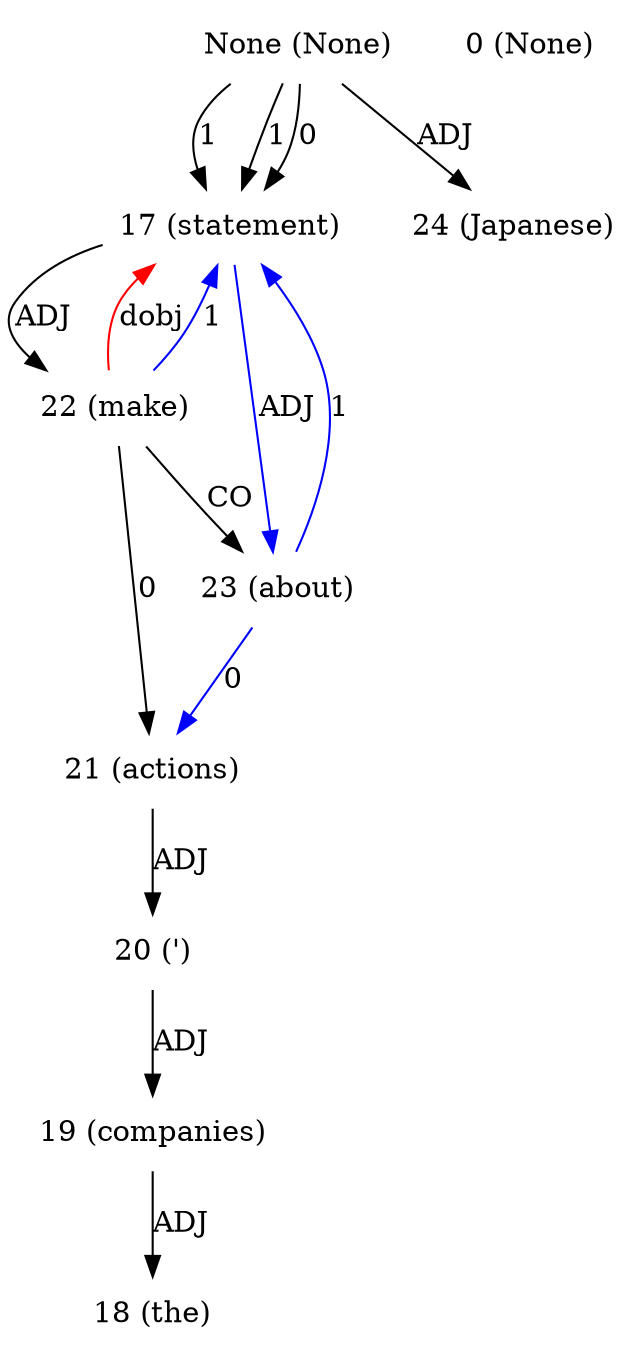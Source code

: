 digraph G{
edge [dir=forward]
node [shape=plaintext]

None [label="None (None)"]
None -> 17 [label="1"]
None [label="None (None)"]
None -> 17 [label="1"]
None [label="None (None)"]
None -> 17 [label="0"]
None [label="None (None)"]
None -> 24 [label="ADJ"]
0 [label="0 (None)"]
17 [label="17 (statement)"]
17 -> 22 [label="ADJ"]
17 -> 23 [label="ADJ", color="blue"]
22 -> 17 [label="dobj", color="red"]
18 [label="18 (the)"]
19 [label="19 (companies)"]
19 -> 18 [label="ADJ"]
20 [label="20 (')"]
20 -> 19 [label="ADJ"]
21 [label="21 (actions)"]
21 -> 20 [label="ADJ"]
22 [label="22 (make)"]
22 -> 17 [label="1", color="blue"]
22 -> 21 [label="0"]
22 -> 23 [label="CO"]
23 [label="23 (about)"]
23 -> 17 [label="1", color="blue"]
23 -> 21 [label="0", color="blue"]
24 [label="24 (Japanese)"]
}
